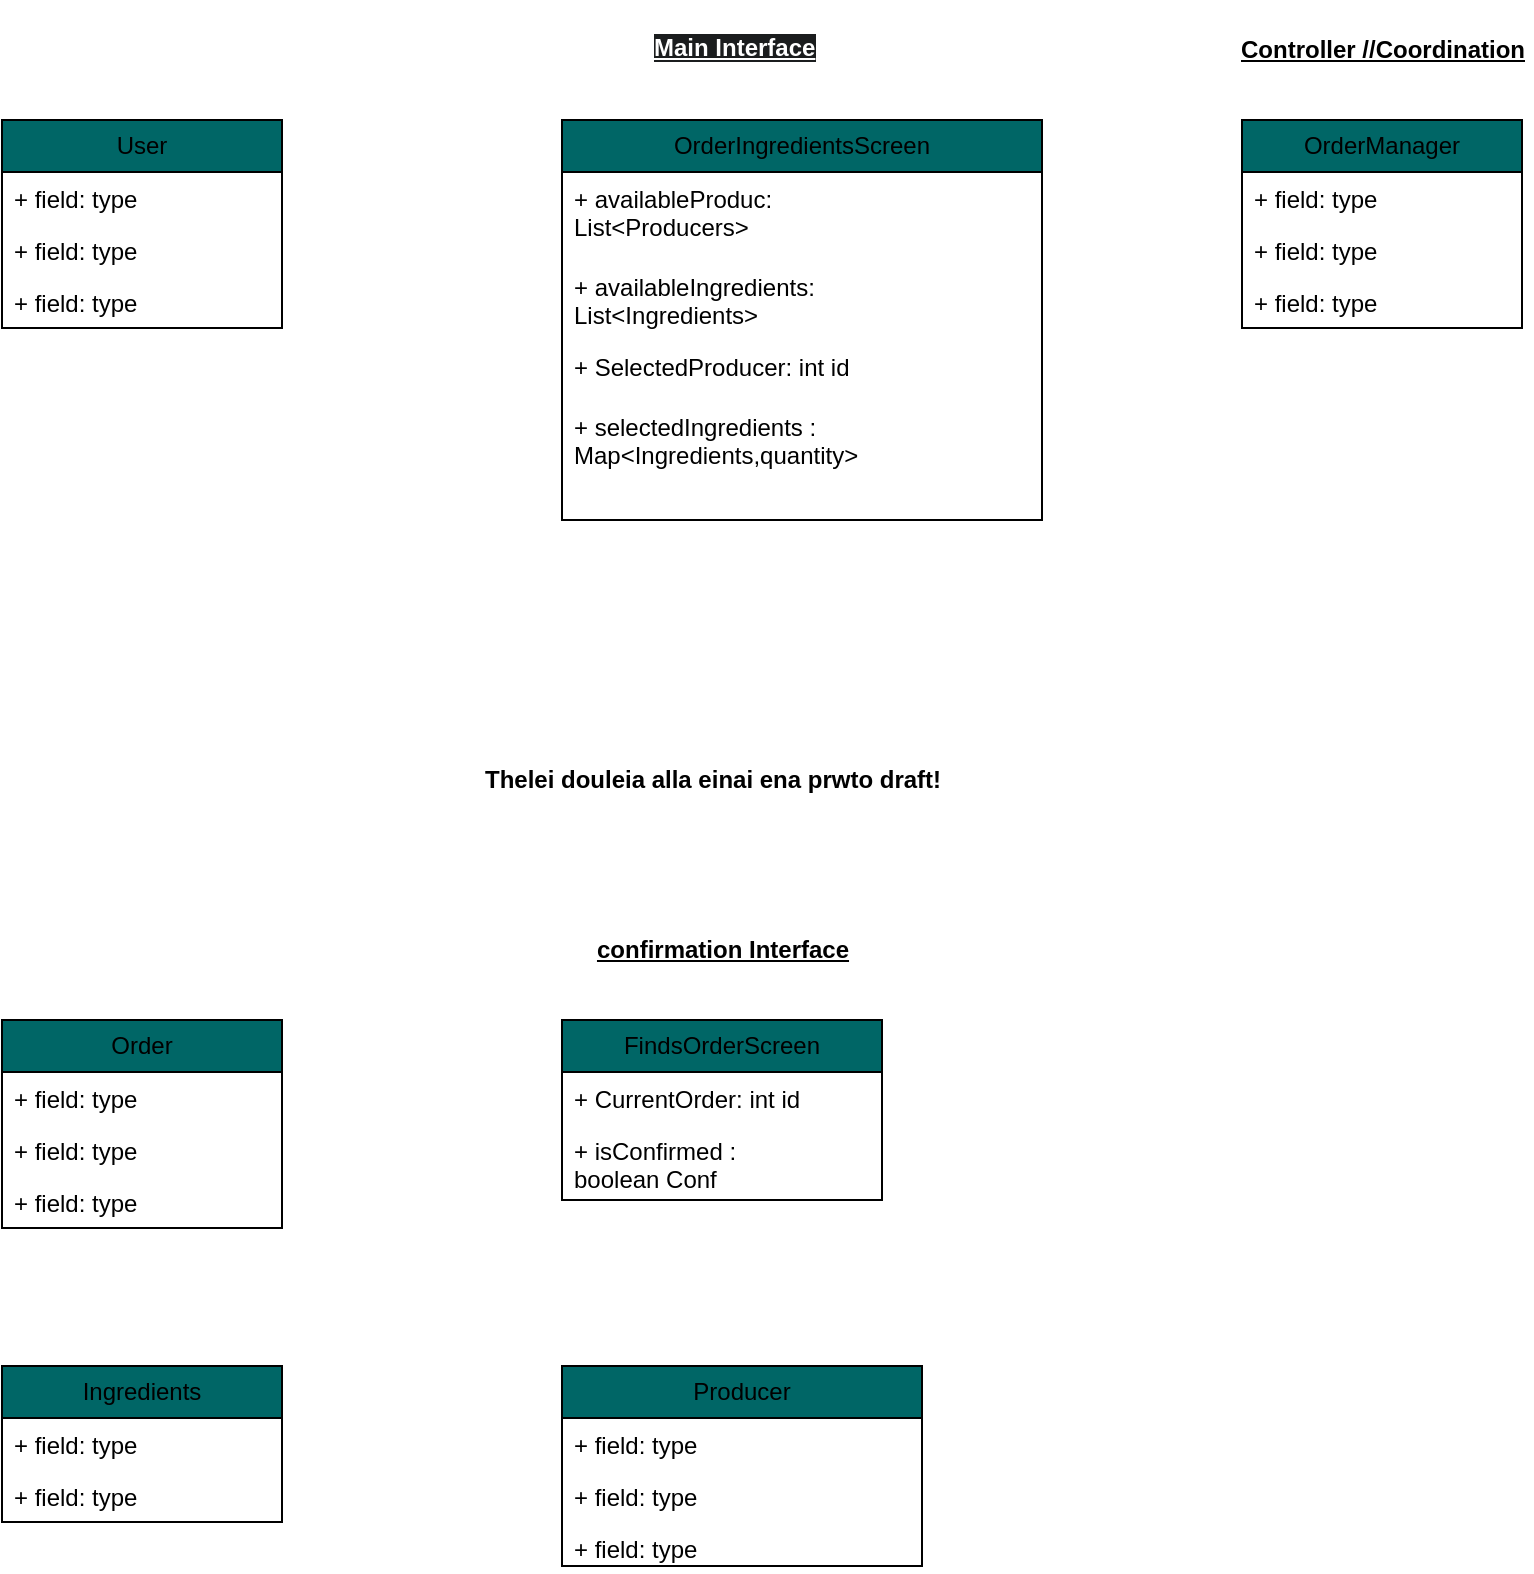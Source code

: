 <mxfile version="26.0.16">
  <diagram id="C5RBs43oDa-KdzZeNtuy" name="Page-1">
    <mxGraphModel dx="794" dy="827" grid="1" gridSize="10" guides="1" tooltips="1" connect="1" arrows="1" fold="1" page="1" pageScale="1" pageWidth="827" pageHeight="1169" math="0" shadow="0">
      <root>
        <mxCell id="WIyWlLk6GJQsqaUBKTNV-0" />
        <mxCell id="WIyWlLk6GJQsqaUBKTNV-1" parent="WIyWlLk6GJQsqaUBKTNV-0" />
        <mxCell id="7m5Jy0ReMiOKzV-iSpxP-0" value="User" style="swimlane;fontStyle=0;childLayout=stackLayout;horizontal=1;startSize=26;fillColor=#006666;horizontalStack=0;resizeParent=1;resizeParentMax=0;resizeLast=0;collapsible=1;marginBottom=0;whiteSpace=wrap;html=1;" vertex="1" parent="WIyWlLk6GJQsqaUBKTNV-1">
          <mxGeometry x="90" y="170" width="140" height="104" as="geometry" />
        </mxCell>
        <mxCell id="7m5Jy0ReMiOKzV-iSpxP-1" value="+ field: type" style="text;strokeColor=none;fillColor=none;align=left;verticalAlign=top;spacingLeft=4;spacingRight=4;overflow=hidden;rotatable=0;points=[[0,0.5],[1,0.5]];portConstraint=eastwest;whiteSpace=wrap;html=1;" vertex="1" parent="7m5Jy0ReMiOKzV-iSpxP-0">
          <mxGeometry y="26" width="140" height="26" as="geometry" />
        </mxCell>
        <mxCell id="7m5Jy0ReMiOKzV-iSpxP-2" value="+ field: type" style="text;strokeColor=none;fillColor=none;align=left;verticalAlign=top;spacingLeft=4;spacingRight=4;overflow=hidden;rotatable=0;points=[[0,0.5],[1,0.5]];portConstraint=eastwest;whiteSpace=wrap;html=1;" vertex="1" parent="7m5Jy0ReMiOKzV-iSpxP-0">
          <mxGeometry y="52" width="140" height="26" as="geometry" />
        </mxCell>
        <mxCell id="7m5Jy0ReMiOKzV-iSpxP-3" value="+ field: type" style="text;strokeColor=none;fillColor=none;align=left;verticalAlign=top;spacingLeft=4;spacingRight=4;overflow=hidden;rotatable=0;points=[[0,0.5],[1,0.5]];portConstraint=eastwest;whiteSpace=wrap;html=1;" vertex="1" parent="7m5Jy0ReMiOKzV-iSpxP-0">
          <mxGeometry y="78" width="140" height="26" as="geometry" />
        </mxCell>
        <mxCell id="7m5Jy0ReMiOKzV-iSpxP-4" value="OrderIngredientsScreen" style="swimlane;fontStyle=0;childLayout=stackLayout;horizontal=1;startSize=26;fillColor=#006666;horizontalStack=0;resizeParent=1;resizeParentMax=0;resizeLast=0;collapsible=1;marginBottom=0;whiteSpace=wrap;html=1;" vertex="1" parent="WIyWlLk6GJQsqaUBKTNV-1">
          <mxGeometry x="370" y="170" width="240" height="200" as="geometry" />
        </mxCell>
        <mxCell id="7m5Jy0ReMiOKzV-iSpxP-5" value="+ availableProduc:&lt;br&gt;List&amp;lt;Producers&amp;gt;" style="text;strokeColor=none;fillColor=none;align=left;verticalAlign=top;spacingLeft=4;spacingRight=4;overflow=hidden;rotatable=0;points=[[0,0.5],[1,0.5]];portConstraint=eastwest;whiteSpace=wrap;html=1;" vertex="1" parent="7m5Jy0ReMiOKzV-iSpxP-4">
          <mxGeometry y="26" width="240" height="44" as="geometry" />
        </mxCell>
        <mxCell id="7m5Jy0ReMiOKzV-iSpxP-6" value="+ availableIngredients:&lt;br&gt;List&amp;lt;Ingredients&amp;gt;" style="text;strokeColor=none;fillColor=none;align=left;verticalAlign=top;spacingLeft=4;spacingRight=4;overflow=hidden;rotatable=0;points=[[0,0.5],[1,0.5]];portConstraint=eastwest;whiteSpace=wrap;html=1;" vertex="1" parent="7m5Jy0ReMiOKzV-iSpxP-4">
          <mxGeometry y="70" width="240" height="40" as="geometry" />
        </mxCell>
        <mxCell id="7m5Jy0ReMiOKzV-iSpxP-7" value="+ SelectedProducer: int id&amp;nbsp;" style="text;strokeColor=none;fillColor=none;align=left;verticalAlign=top;spacingLeft=4;spacingRight=4;overflow=hidden;rotatable=0;points=[[0,0.5],[1,0.5]];portConstraint=eastwest;whiteSpace=wrap;html=1;" vertex="1" parent="7m5Jy0ReMiOKzV-iSpxP-4">
          <mxGeometry y="110" width="240" height="30" as="geometry" />
        </mxCell>
        <mxCell id="7m5Jy0ReMiOKzV-iSpxP-19" value="+ selectedIngredients : Map&amp;lt;Ingredients,quantity&amp;gt;" style="text;strokeColor=none;fillColor=none;align=left;verticalAlign=top;spacingLeft=4;spacingRight=4;overflow=hidden;rotatable=0;points=[[0,0.5],[1,0.5]];portConstraint=eastwest;whiteSpace=wrap;html=1;" vertex="1" parent="7m5Jy0ReMiOKzV-iSpxP-4">
          <mxGeometry y="140" width="240" height="60" as="geometry" />
        </mxCell>
        <mxCell id="7m5Jy0ReMiOKzV-iSpxP-8" value="FindsOrderScreen" style="swimlane;fontStyle=0;childLayout=stackLayout;horizontal=1;startSize=26;fillColor=#006666;horizontalStack=0;resizeParent=1;resizeParentMax=0;resizeLast=0;collapsible=1;marginBottom=0;whiteSpace=wrap;html=1;" vertex="1" parent="WIyWlLk6GJQsqaUBKTNV-1">
          <mxGeometry x="370" y="620" width="160" height="90" as="geometry" />
        </mxCell>
        <mxCell id="7m5Jy0ReMiOKzV-iSpxP-9" value="+ CurrentOrder: int id" style="text;strokeColor=none;fillColor=none;align=left;verticalAlign=top;spacingLeft=4;spacingRight=4;overflow=hidden;rotatable=0;points=[[0,0.5],[1,0.5]];portConstraint=eastwest;whiteSpace=wrap;html=1;" vertex="1" parent="7m5Jy0ReMiOKzV-iSpxP-8">
          <mxGeometry y="26" width="160" height="26" as="geometry" />
        </mxCell>
        <mxCell id="7m5Jy0ReMiOKzV-iSpxP-10" value="+ isConfirmed : &lt;br&gt;boolean Conf" style="text;strokeColor=none;fillColor=none;align=left;verticalAlign=top;spacingLeft=4;spacingRight=4;overflow=hidden;rotatable=0;points=[[0,0.5],[1,0.5]];portConstraint=eastwest;whiteSpace=wrap;html=1;" vertex="1" parent="7m5Jy0ReMiOKzV-iSpxP-8">
          <mxGeometry y="52" width="160" height="38" as="geometry" />
        </mxCell>
        <mxCell id="7m5Jy0ReMiOKzV-iSpxP-12" value="&lt;u&gt;confirmation Interface&lt;/u&gt;" style="text;align=center;fontStyle=1;verticalAlign=middle;spacingLeft=3;spacingRight=3;strokeColor=none;rotatable=0;points=[[0,0.5],[1,0.5]];portConstraint=eastwest;html=1;" vertex="1" parent="WIyWlLk6GJQsqaUBKTNV-1">
          <mxGeometry x="385" y="560" width="130" height="50" as="geometry" />
        </mxCell>
        <mxCell id="7m5Jy0ReMiOKzV-iSpxP-13" value="&lt;span style=&quot;color: rgb(255, 255, 255); font-family: Helvetica; font-size: 12px; font-style: normal; font-variant-ligatures: normal; font-variant-caps: normal; font-weight: 700; letter-spacing: normal; orphans: 2; text-align: center; text-indent: 0px; text-transform: none; widows: 2; word-spacing: 0px; -webkit-text-stroke-width: 0px; white-space: nowrap; background-color: rgb(27, 29, 30); text-decoration-thickness: initial; text-decoration-style: initial; text-decoration-color: initial; display: inline !important; float: none;&quot;&gt;&lt;u&gt;Main Interface&lt;/u&gt;&lt;/span&gt;" style="text;whiteSpace=wrap;html=1;" vertex="1" parent="WIyWlLk6GJQsqaUBKTNV-1">
          <mxGeometry x="414" y="120" width="130" height="30" as="geometry" />
        </mxCell>
        <mxCell id="7m5Jy0ReMiOKzV-iSpxP-14" value="Producer" style="swimlane;fontStyle=0;childLayout=stackLayout;horizontal=1;startSize=26;fillColor=#006666;horizontalStack=0;resizeParent=1;resizeParentMax=0;resizeLast=0;collapsible=1;marginBottom=0;whiteSpace=wrap;html=1;" vertex="1" parent="WIyWlLk6GJQsqaUBKTNV-1">
          <mxGeometry x="370" y="793" width="180" height="100" as="geometry">
            <mxRectangle x="370" y="533" width="90" height="30" as="alternateBounds" />
          </mxGeometry>
        </mxCell>
        <mxCell id="7m5Jy0ReMiOKzV-iSpxP-15" value="+ field: type" style="text;strokeColor=none;fillColor=none;align=left;verticalAlign=top;spacingLeft=4;spacingRight=4;overflow=hidden;rotatable=0;points=[[0,0.5],[1,0.5]];portConstraint=eastwest;whiteSpace=wrap;html=1;" vertex="1" parent="7m5Jy0ReMiOKzV-iSpxP-14">
          <mxGeometry y="26" width="180" height="26" as="geometry" />
        </mxCell>
        <mxCell id="7m5Jy0ReMiOKzV-iSpxP-16" value="+ field: type" style="text;strokeColor=none;fillColor=none;align=left;verticalAlign=top;spacingLeft=4;spacingRight=4;overflow=hidden;rotatable=0;points=[[0,0.5],[1,0.5]];portConstraint=eastwest;whiteSpace=wrap;html=1;" vertex="1" parent="7m5Jy0ReMiOKzV-iSpxP-14">
          <mxGeometry y="52" width="180" height="26" as="geometry" />
        </mxCell>
        <mxCell id="7m5Jy0ReMiOKzV-iSpxP-17" value="+ field: type" style="text;strokeColor=none;fillColor=none;align=left;verticalAlign=top;spacingLeft=4;spacingRight=4;overflow=hidden;rotatable=0;points=[[0,0.5],[1,0.5]];portConstraint=eastwest;whiteSpace=wrap;html=1;" vertex="1" parent="7m5Jy0ReMiOKzV-iSpxP-14">
          <mxGeometry y="78" width="180" height="22" as="geometry" />
        </mxCell>
        <mxCell id="7m5Jy0ReMiOKzV-iSpxP-18" value="Ingredients" style="swimlane;fontStyle=0;childLayout=stackLayout;horizontal=1;startSize=26;fillColor=#006666;horizontalStack=0;resizeParent=1;resizeParentMax=0;resizeLast=0;collapsible=1;marginBottom=0;whiteSpace=wrap;html=1;" vertex="1" parent="WIyWlLk6GJQsqaUBKTNV-1">
          <mxGeometry x="90" y="793" width="140" height="78" as="geometry" />
        </mxCell>
        <mxCell id="7m5Jy0ReMiOKzV-iSpxP-20" value="+ field: type" style="text;strokeColor=none;fillColor=none;align=left;verticalAlign=top;spacingLeft=4;spacingRight=4;overflow=hidden;rotatable=0;points=[[0,0.5],[1,0.5]];portConstraint=eastwest;whiteSpace=wrap;html=1;" vertex="1" parent="7m5Jy0ReMiOKzV-iSpxP-18">
          <mxGeometry y="26" width="140" height="26" as="geometry" />
        </mxCell>
        <mxCell id="7m5Jy0ReMiOKzV-iSpxP-21" value="+ field: type" style="text;strokeColor=none;fillColor=none;align=left;verticalAlign=top;spacingLeft=4;spacingRight=4;overflow=hidden;rotatable=0;points=[[0,0.5],[1,0.5]];portConstraint=eastwest;whiteSpace=wrap;html=1;" vertex="1" parent="7m5Jy0ReMiOKzV-iSpxP-18">
          <mxGeometry y="52" width="140" height="26" as="geometry" />
        </mxCell>
        <mxCell id="7m5Jy0ReMiOKzV-iSpxP-22" value="Order" style="swimlane;fontStyle=0;childLayout=stackLayout;horizontal=1;startSize=26;fillColor=#006666;horizontalStack=0;resizeParent=1;resizeParentMax=0;resizeLast=0;collapsible=1;marginBottom=0;whiteSpace=wrap;html=1;" vertex="1" parent="WIyWlLk6GJQsqaUBKTNV-1">
          <mxGeometry x="90" y="620" width="140" height="104" as="geometry" />
        </mxCell>
        <mxCell id="7m5Jy0ReMiOKzV-iSpxP-23" value="+ field: type" style="text;strokeColor=none;fillColor=none;align=left;verticalAlign=top;spacingLeft=4;spacingRight=4;overflow=hidden;rotatable=0;points=[[0,0.5],[1,0.5]];portConstraint=eastwest;whiteSpace=wrap;html=1;" vertex="1" parent="7m5Jy0ReMiOKzV-iSpxP-22">
          <mxGeometry y="26" width="140" height="26" as="geometry" />
        </mxCell>
        <mxCell id="7m5Jy0ReMiOKzV-iSpxP-24" value="+ field: type" style="text;strokeColor=none;fillColor=none;align=left;verticalAlign=top;spacingLeft=4;spacingRight=4;overflow=hidden;rotatable=0;points=[[0,0.5],[1,0.5]];portConstraint=eastwest;whiteSpace=wrap;html=1;" vertex="1" parent="7m5Jy0ReMiOKzV-iSpxP-22">
          <mxGeometry y="52" width="140" height="26" as="geometry" />
        </mxCell>
        <mxCell id="7m5Jy0ReMiOKzV-iSpxP-25" value="+ field: type" style="text;strokeColor=none;fillColor=none;align=left;verticalAlign=top;spacingLeft=4;spacingRight=4;overflow=hidden;rotatable=0;points=[[0,0.5],[1,0.5]];portConstraint=eastwest;whiteSpace=wrap;html=1;" vertex="1" parent="7m5Jy0ReMiOKzV-iSpxP-22">
          <mxGeometry y="78" width="140" height="26" as="geometry" />
        </mxCell>
        <mxCell id="7m5Jy0ReMiOKzV-iSpxP-26" value="OrderManager" style="swimlane;fontStyle=0;childLayout=stackLayout;horizontal=1;startSize=26;fillColor=#006666;horizontalStack=0;resizeParent=1;resizeParentMax=0;resizeLast=0;collapsible=1;marginBottom=0;whiteSpace=wrap;html=1;" vertex="1" parent="WIyWlLk6GJQsqaUBKTNV-1">
          <mxGeometry x="710" y="170" width="140" height="104" as="geometry" />
        </mxCell>
        <mxCell id="7m5Jy0ReMiOKzV-iSpxP-27" value="+ field: type" style="text;strokeColor=none;fillColor=none;align=left;verticalAlign=top;spacingLeft=4;spacingRight=4;overflow=hidden;rotatable=0;points=[[0,0.5],[1,0.5]];portConstraint=eastwest;whiteSpace=wrap;html=1;" vertex="1" parent="7m5Jy0ReMiOKzV-iSpxP-26">
          <mxGeometry y="26" width="140" height="26" as="geometry" />
        </mxCell>
        <mxCell id="7m5Jy0ReMiOKzV-iSpxP-28" value="+ field: type" style="text;strokeColor=none;fillColor=none;align=left;verticalAlign=top;spacingLeft=4;spacingRight=4;overflow=hidden;rotatable=0;points=[[0,0.5],[1,0.5]];portConstraint=eastwest;whiteSpace=wrap;html=1;" vertex="1" parent="7m5Jy0ReMiOKzV-iSpxP-26">
          <mxGeometry y="52" width="140" height="26" as="geometry" />
        </mxCell>
        <mxCell id="7m5Jy0ReMiOKzV-iSpxP-29" value="+ field: type" style="text;strokeColor=none;fillColor=none;align=left;verticalAlign=top;spacingLeft=4;spacingRight=4;overflow=hidden;rotatable=0;points=[[0,0.5],[1,0.5]];portConstraint=eastwest;whiteSpace=wrap;html=1;" vertex="1" parent="7m5Jy0ReMiOKzV-iSpxP-26">
          <mxGeometry y="78" width="140" height="26" as="geometry" />
        </mxCell>
        <mxCell id="7m5Jy0ReMiOKzV-iSpxP-30" value="&lt;u&gt;Controller //Coordination&lt;/u&gt;" style="text;align=center;fontStyle=1;verticalAlign=middle;spacingLeft=3;spacingRight=3;strokeColor=none;rotatable=0;points=[[0,0.5],[1,0.5]];portConstraint=eastwest;html=1;" vertex="1" parent="WIyWlLk6GJQsqaUBKTNV-1">
          <mxGeometry x="705" y="110" width="150" height="50" as="geometry" />
        </mxCell>
        <mxCell id="7m5Jy0ReMiOKzV-iSpxP-31" value="Thelei douleia alla einai ena prwto draft!" style="text;align=center;fontStyle=1;verticalAlign=middle;spacingLeft=3;spacingRight=3;strokeColor=none;rotatable=0;points=[[0,0.5],[1,0.5]];portConstraint=eastwest;html=1;" vertex="1" parent="WIyWlLk6GJQsqaUBKTNV-1">
          <mxGeometry x="300" y="490" width="290" height="20" as="geometry" />
        </mxCell>
      </root>
    </mxGraphModel>
  </diagram>
</mxfile>
